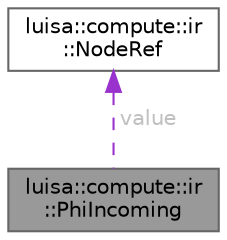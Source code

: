 digraph "luisa::compute::ir::PhiIncoming"
{
 // LATEX_PDF_SIZE
  bgcolor="transparent";
  edge [fontname=Helvetica,fontsize=10,labelfontname=Helvetica,labelfontsize=10];
  node [fontname=Helvetica,fontsize=10,shape=box,height=0.2,width=0.4];
  Node1 [id="Node000001",label="luisa::compute::ir\l::PhiIncoming",height=0.2,width=0.4,color="gray40", fillcolor="grey60", style="filled", fontcolor="black",tooltip=" "];
  Node2 -> Node1 [id="edge1_Node000001_Node000002",dir="back",color="darkorchid3",style="dashed",tooltip=" ",label=" value",fontcolor="grey" ];
  Node2 [id="Node000002",label="luisa::compute::ir\l::NodeRef",height=0.2,width=0.4,color="gray40", fillcolor="white", style="filled",URL="$structluisa_1_1compute_1_1ir_1_1_node_ref.html",tooltip=" "];
}
